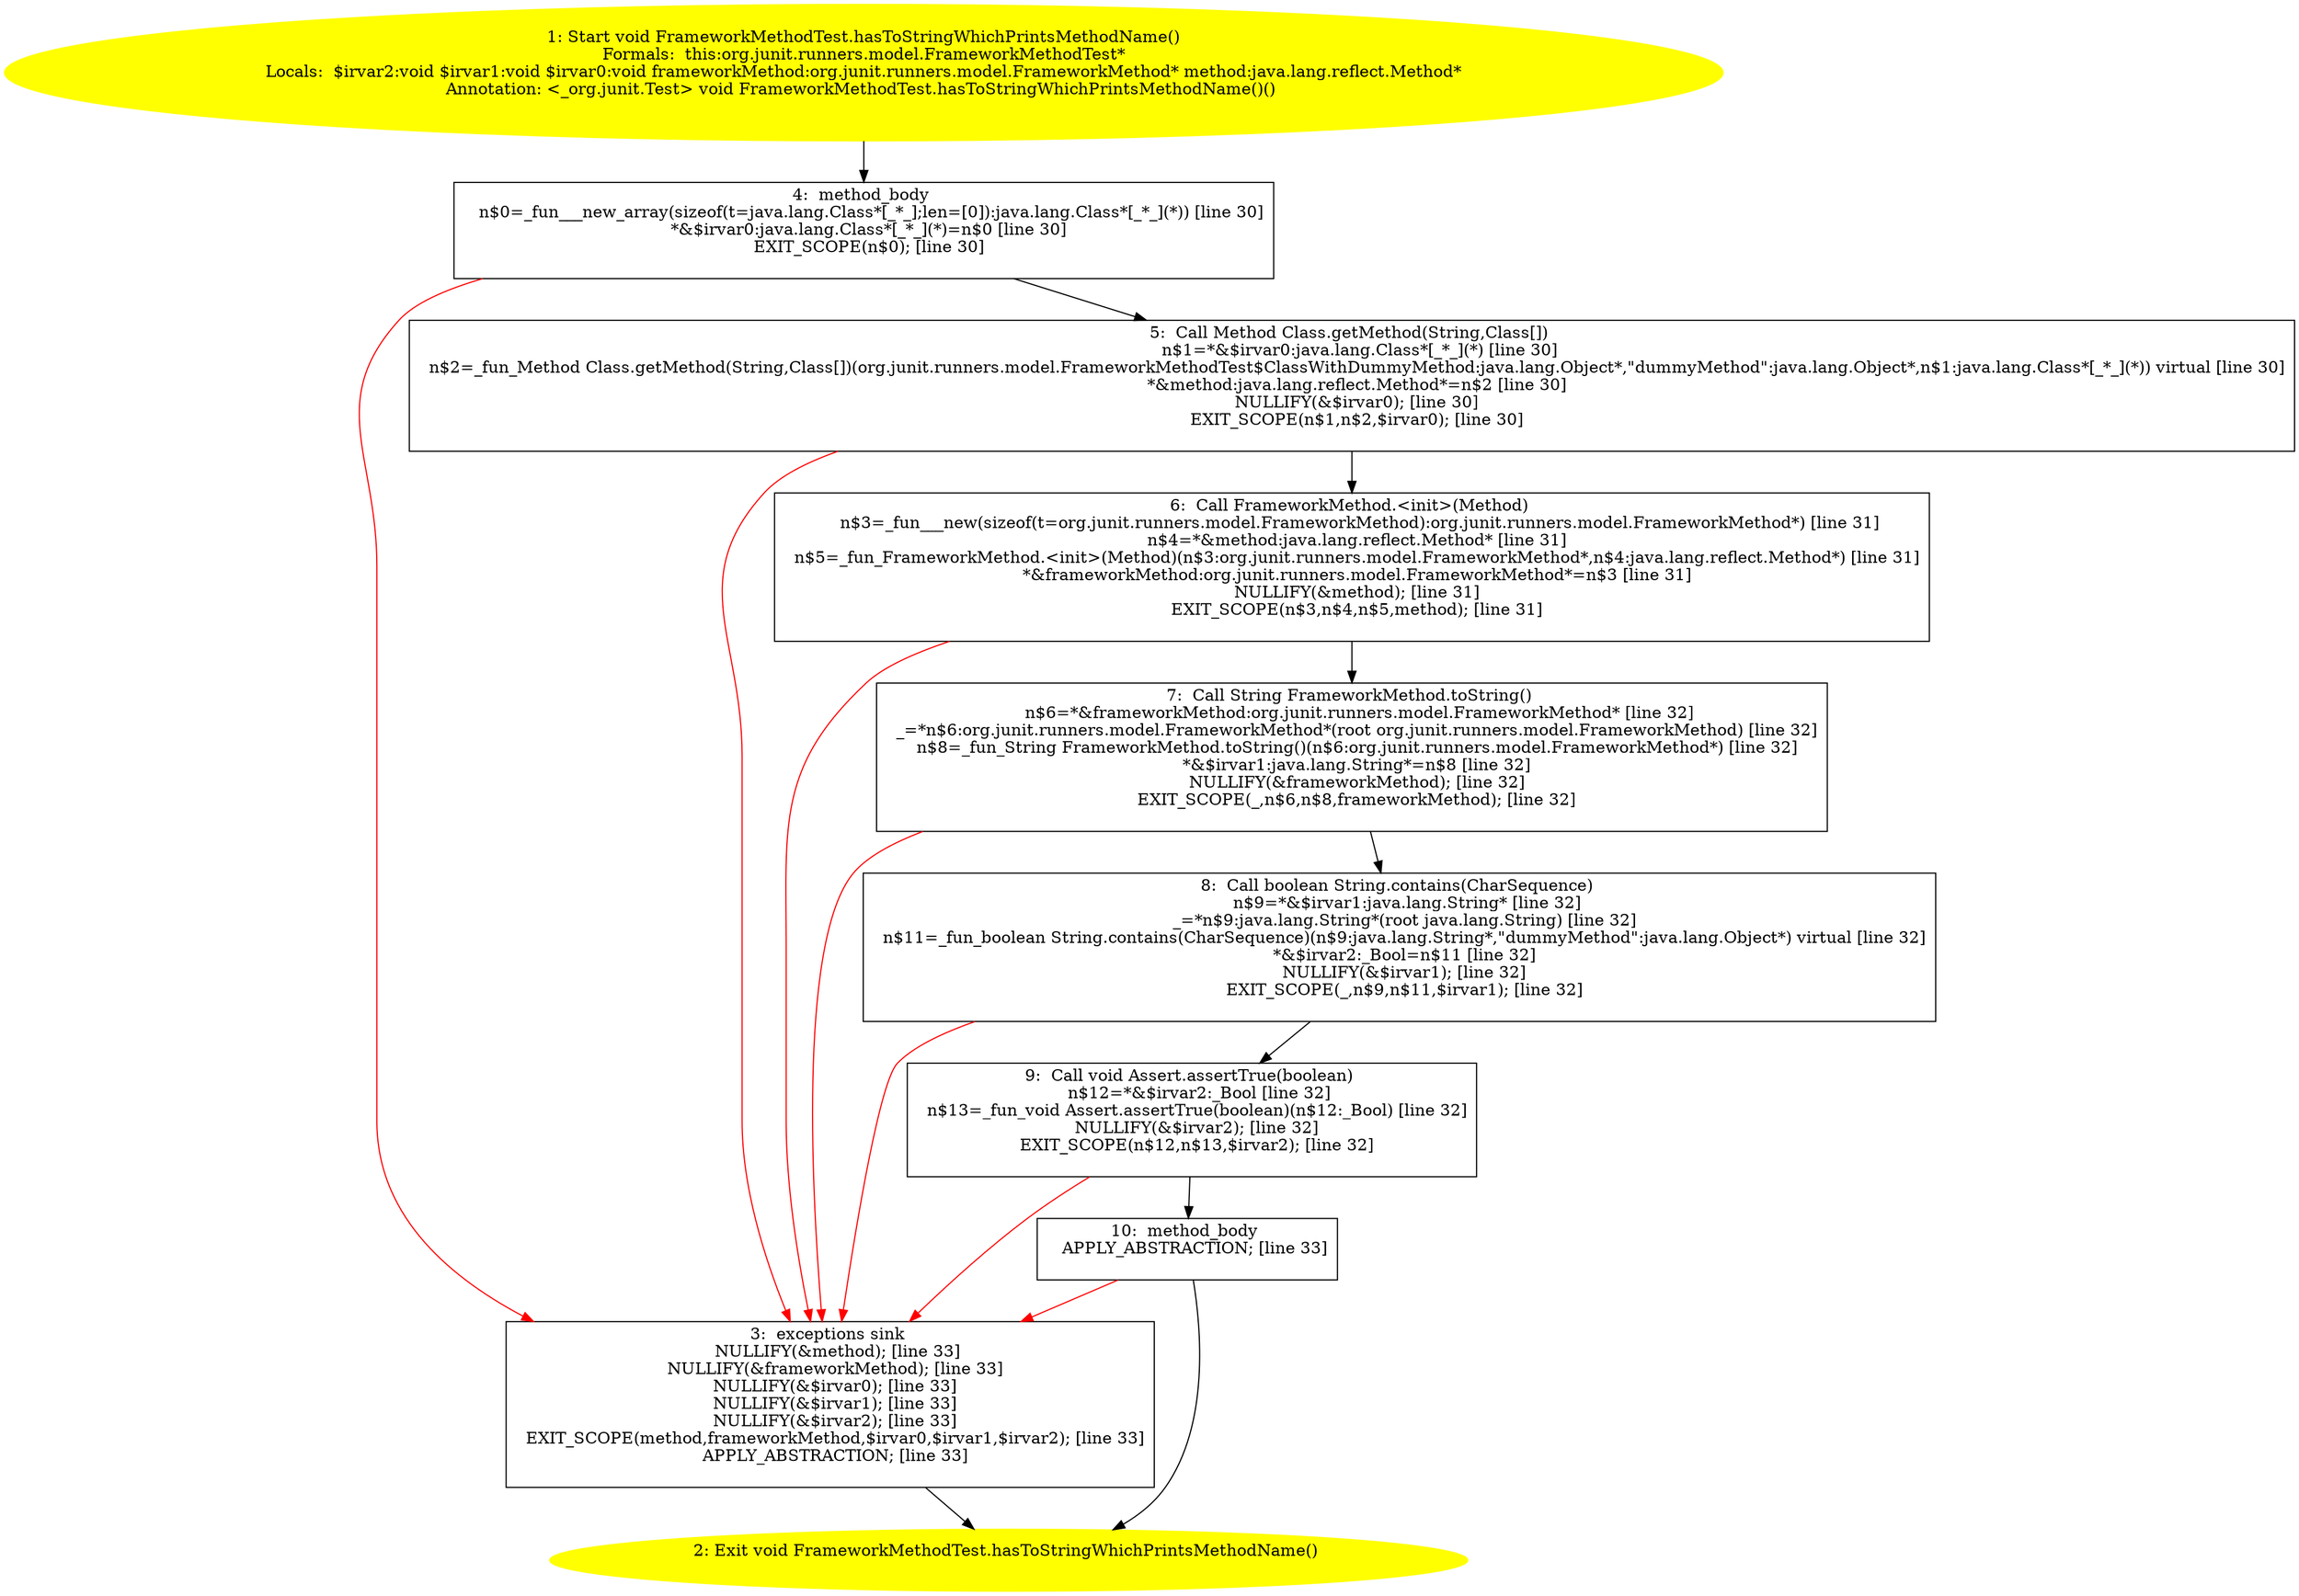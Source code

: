 /* @generated */
digraph cfg {
"org.junit.runners.model.FrameworkMethodTest.hasToStringWhichPrintsMethodName():void.886d3b557e9b956572b55d2752beb7c5_1" [label="1: Start void FrameworkMethodTest.hasToStringWhichPrintsMethodName()\nFormals:  this:org.junit.runners.model.FrameworkMethodTest*\nLocals:  $irvar2:void $irvar1:void $irvar0:void frameworkMethod:org.junit.runners.model.FrameworkMethod* method:java.lang.reflect.Method*\nAnnotation: <_org.junit.Test> void FrameworkMethodTest.hasToStringWhichPrintsMethodName()() \n  " color=yellow style=filled]
	

	 "org.junit.runners.model.FrameworkMethodTest.hasToStringWhichPrintsMethodName():void.886d3b557e9b956572b55d2752beb7c5_1" -> "org.junit.runners.model.FrameworkMethodTest.hasToStringWhichPrintsMethodName():void.886d3b557e9b956572b55d2752beb7c5_4" ;
"org.junit.runners.model.FrameworkMethodTest.hasToStringWhichPrintsMethodName():void.886d3b557e9b956572b55d2752beb7c5_2" [label="2: Exit void FrameworkMethodTest.hasToStringWhichPrintsMethodName() \n  " color=yellow style=filled]
	

"org.junit.runners.model.FrameworkMethodTest.hasToStringWhichPrintsMethodName():void.886d3b557e9b956572b55d2752beb7c5_3" [label="3:  exceptions sink \n   NULLIFY(&method); [line 33]\n  NULLIFY(&frameworkMethod); [line 33]\n  NULLIFY(&$irvar0); [line 33]\n  NULLIFY(&$irvar1); [line 33]\n  NULLIFY(&$irvar2); [line 33]\n  EXIT_SCOPE(method,frameworkMethod,$irvar0,$irvar1,$irvar2); [line 33]\n  APPLY_ABSTRACTION; [line 33]\n " shape="box"]
	

	 "org.junit.runners.model.FrameworkMethodTest.hasToStringWhichPrintsMethodName():void.886d3b557e9b956572b55d2752beb7c5_3" -> "org.junit.runners.model.FrameworkMethodTest.hasToStringWhichPrintsMethodName():void.886d3b557e9b956572b55d2752beb7c5_2" ;
"org.junit.runners.model.FrameworkMethodTest.hasToStringWhichPrintsMethodName():void.886d3b557e9b956572b55d2752beb7c5_4" [label="4:  method_body \n   n$0=_fun___new_array(sizeof(t=java.lang.Class*[_*_];len=[0]):java.lang.Class*[_*_](*)) [line 30]\n  *&$irvar0:java.lang.Class*[_*_](*)=n$0 [line 30]\n  EXIT_SCOPE(n$0); [line 30]\n " shape="box"]
	

	 "org.junit.runners.model.FrameworkMethodTest.hasToStringWhichPrintsMethodName():void.886d3b557e9b956572b55d2752beb7c5_4" -> "org.junit.runners.model.FrameworkMethodTest.hasToStringWhichPrintsMethodName():void.886d3b557e9b956572b55d2752beb7c5_5" ;
	 "org.junit.runners.model.FrameworkMethodTest.hasToStringWhichPrintsMethodName():void.886d3b557e9b956572b55d2752beb7c5_4" -> "org.junit.runners.model.FrameworkMethodTest.hasToStringWhichPrintsMethodName():void.886d3b557e9b956572b55d2752beb7c5_3" [color="red" ];
"org.junit.runners.model.FrameworkMethodTest.hasToStringWhichPrintsMethodName():void.886d3b557e9b956572b55d2752beb7c5_5" [label="5:  Call Method Class.getMethod(String,Class[]) \n   n$1=*&$irvar0:java.lang.Class*[_*_](*) [line 30]\n  n$2=_fun_Method Class.getMethod(String,Class[])(org.junit.runners.model.FrameworkMethodTest$ClassWithDummyMethod:java.lang.Object*,\"dummyMethod\":java.lang.Object*,n$1:java.lang.Class*[_*_](*)) virtual [line 30]\n  *&method:java.lang.reflect.Method*=n$2 [line 30]\n  NULLIFY(&$irvar0); [line 30]\n  EXIT_SCOPE(n$1,n$2,$irvar0); [line 30]\n " shape="box"]
	

	 "org.junit.runners.model.FrameworkMethodTest.hasToStringWhichPrintsMethodName():void.886d3b557e9b956572b55d2752beb7c5_5" -> "org.junit.runners.model.FrameworkMethodTest.hasToStringWhichPrintsMethodName():void.886d3b557e9b956572b55d2752beb7c5_6" ;
	 "org.junit.runners.model.FrameworkMethodTest.hasToStringWhichPrintsMethodName():void.886d3b557e9b956572b55d2752beb7c5_5" -> "org.junit.runners.model.FrameworkMethodTest.hasToStringWhichPrintsMethodName():void.886d3b557e9b956572b55d2752beb7c5_3" [color="red" ];
"org.junit.runners.model.FrameworkMethodTest.hasToStringWhichPrintsMethodName():void.886d3b557e9b956572b55d2752beb7c5_6" [label="6:  Call FrameworkMethod.<init>(Method) \n   n$3=_fun___new(sizeof(t=org.junit.runners.model.FrameworkMethod):org.junit.runners.model.FrameworkMethod*) [line 31]\n  n$4=*&method:java.lang.reflect.Method* [line 31]\n  n$5=_fun_FrameworkMethod.<init>(Method)(n$3:org.junit.runners.model.FrameworkMethod*,n$4:java.lang.reflect.Method*) [line 31]\n  *&frameworkMethod:org.junit.runners.model.FrameworkMethod*=n$3 [line 31]\n  NULLIFY(&method); [line 31]\n  EXIT_SCOPE(n$3,n$4,n$5,method); [line 31]\n " shape="box"]
	

	 "org.junit.runners.model.FrameworkMethodTest.hasToStringWhichPrintsMethodName():void.886d3b557e9b956572b55d2752beb7c5_6" -> "org.junit.runners.model.FrameworkMethodTest.hasToStringWhichPrintsMethodName():void.886d3b557e9b956572b55d2752beb7c5_7" ;
	 "org.junit.runners.model.FrameworkMethodTest.hasToStringWhichPrintsMethodName():void.886d3b557e9b956572b55d2752beb7c5_6" -> "org.junit.runners.model.FrameworkMethodTest.hasToStringWhichPrintsMethodName():void.886d3b557e9b956572b55d2752beb7c5_3" [color="red" ];
"org.junit.runners.model.FrameworkMethodTest.hasToStringWhichPrintsMethodName():void.886d3b557e9b956572b55d2752beb7c5_7" [label="7:  Call String FrameworkMethod.toString() \n   n$6=*&frameworkMethod:org.junit.runners.model.FrameworkMethod* [line 32]\n  _=*n$6:org.junit.runners.model.FrameworkMethod*(root org.junit.runners.model.FrameworkMethod) [line 32]\n  n$8=_fun_String FrameworkMethod.toString()(n$6:org.junit.runners.model.FrameworkMethod*) [line 32]\n  *&$irvar1:java.lang.String*=n$8 [line 32]\n  NULLIFY(&frameworkMethod); [line 32]\n  EXIT_SCOPE(_,n$6,n$8,frameworkMethod); [line 32]\n " shape="box"]
	

	 "org.junit.runners.model.FrameworkMethodTest.hasToStringWhichPrintsMethodName():void.886d3b557e9b956572b55d2752beb7c5_7" -> "org.junit.runners.model.FrameworkMethodTest.hasToStringWhichPrintsMethodName():void.886d3b557e9b956572b55d2752beb7c5_8" ;
	 "org.junit.runners.model.FrameworkMethodTest.hasToStringWhichPrintsMethodName():void.886d3b557e9b956572b55d2752beb7c5_7" -> "org.junit.runners.model.FrameworkMethodTest.hasToStringWhichPrintsMethodName():void.886d3b557e9b956572b55d2752beb7c5_3" [color="red" ];
"org.junit.runners.model.FrameworkMethodTest.hasToStringWhichPrintsMethodName():void.886d3b557e9b956572b55d2752beb7c5_8" [label="8:  Call boolean String.contains(CharSequence) \n   n$9=*&$irvar1:java.lang.String* [line 32]\n  _=*n$9:java.lang.String*(root java.lang.String) [line 32]\n  n$11=_fun_boolean String.contains(CharSequence)(n$9:java.lang.String*,\"dummyMethod\":java.lang.Object*) virtual [line 32]\n  *&$irvar2:_Bool=n$11 [line 32]\n  NULLIFY(&$irvar1); [line 32]\n  EXIT_SCOPE(_,n$9,n$11,$irvar1); [line 32]\n " shape="box"]
	

	 "org.junit.runners.model.FrameworkMethodTest.hasToStringWhichPrintsMethodName():void.886d3b557e9b956572b55d2752beb7c5_8" -> "org.junit.runners.model.FrameworkMethodTest.hasToStringWhichPrintsMethodName():void.886d3b557e9b956572b55d2752beb7c5_9" ;
	 "org.junit.runners.model.FrameworkMethodTest.hasToStringWhichPrintsMethodName():void.886d3b557e9b956572b55d2752beb7c5_8" -> "org.junit.runners.model.FrameworkMethodTest.hasToStringWhichPrintsMethodName():void.886d3b557e9b956572b55d2752beb7c5_3" [color="red" ];
"org.junit.runners.model.FrameworkMethodTest.hasToStringWhichPrintsMethodName():void.886d3b557e9b956572b55d2752beb7c5_9" [label="9:  Call void Assert.assertTrue(boolean) \n   n$12=*&$irvar2:_Bool [line 32]\n  n$13=_fun_void Assert.assertTrue(boolean)(n$12:_Bool) [line 32]\n  NULLIFY(&$irvar2); [line 32]\n  EXIT_SCOPE(n$12,n$13,$irvar2); [line 32]\n " shape="box"]
	

	 "org.junit.runners.model.FrameworkMethodTest.hasToStringWhichPrintsMethodName():void.886d3b557e9b956572b55d2752beb7c5_9" -> "org.junit.runners.model.FrameworkMethodTest.hasToStringWhichPrintsMethodName():void.886d3b557e9b956572b55d2752beb7c5_10" ;
	 "org.junit.runners.model.FrameworkMethodTest.hasToStringWhichPrintsMethodName():void.886d3b557e9b956572b55d2752beb7c5_9" -> "org.junit.runners.model.FrameworkMethodTest.hasToStringWhichPrintsMethodName():void.886d3b557e9b956572b55d2752beb7c5_3" [color="red" ];
"org.junit.runners.model.FrameworkMethodTest.hasToStringWhichPrintsMethodName():void.886d3b557e9b956572b55d2752beb7c5_10" [label="10:  method_body \n   APPLY_ABSTRACTION; [line 33]\n " shape="box"]
	

	 "org.junit.runners.model.FrameworkMethodTest.hasToStringWhichPrintsMethodName():void.886d3b557e9b956572b55d2752beb7c5_10" -> "org.junit.runners.model.FrameworkMethodTest.hasToStringWhichPrintsMethodName():void.886d3b557e9b956572b55d2752beb7c5_2" ;
	 "org.junit.runners.model.FrameworkMethodTest.hasToStringWhichPrintsMethodName():void.886d3b557e9b956572b55d2752beb7c5_10" -> "org.junit.runners.model.FrameworkMethodTest.hasToStringWhichPrintsMethodName():void.886d3b557e9b956572b55d2752beb7c5_3" [color="red" ];
}
